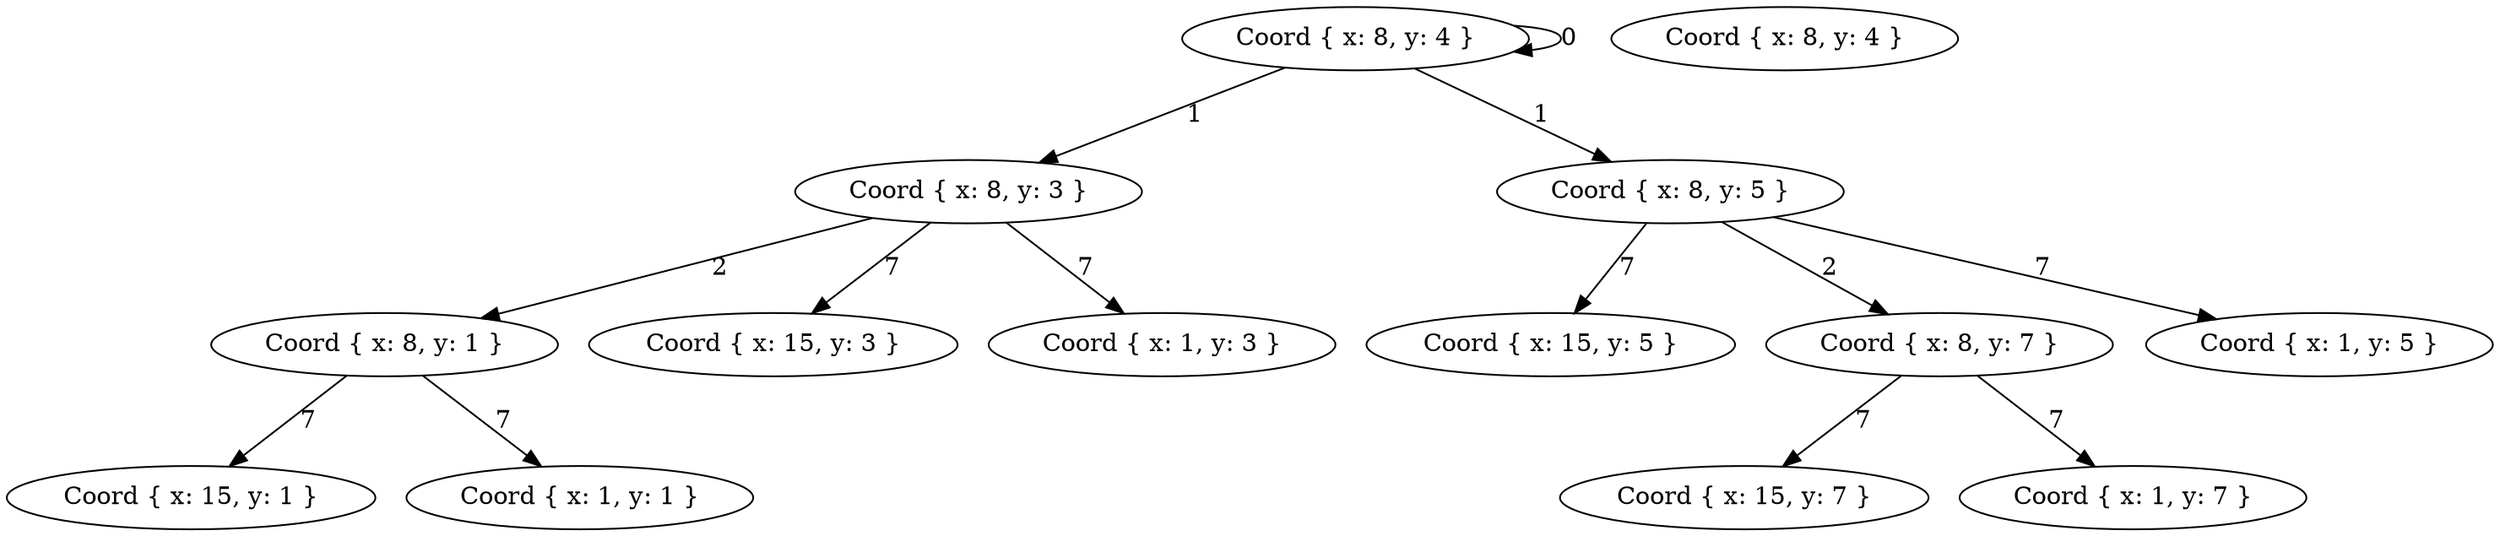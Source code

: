 digraph {
    0 [label="Coord { x: 8, y: 4 }"]
    1 [label="Coord { x: 8, y: 4 }"]
    2 [label="Coord { x: 8, y: 3 }"]
    3 [label="Coord { x: 8, y: 1 }"]
    4 [label="Coord { x: 15, y: 1 }"]
    5 [label="Coord { x: 1, y: 1 }"]
    6 [label="Coord { x: 15, y: 3 }"]
    7 [label="Coord { x: 1, y: 3 }"]
    8 [label="Coord { x: 8, y: 5 }"]
    9 [label="Coord { x: 15, y: 5 }"]
    10 [label="Coord { x: 8, y: 7 }"]
    11 [label="Coord { x: 15, y: 7 }"]
    12 [label="Coord { x: 1, y: 7 }"]
    13 [label="Coord { x: 1, y: 5 }"]
    0 -> 0 [label="0"]
    0 -> 2 [label="1"]
    2 -> 3 [label="2"]
    3 -> 4 [label="7"]
    3 -> 5 [label="7"]
    2 -> 6 [label="7"]
    2 -> 7 [label="7"]
    0 -> 8 [label="1"]
    8 -> 9 [label="7"]
    8 -> 10 [label="2"]
    10 -> 11 [label="7"]
    10 -> 12 [label="7"]
    8 -> 13 [label="7"]
}

